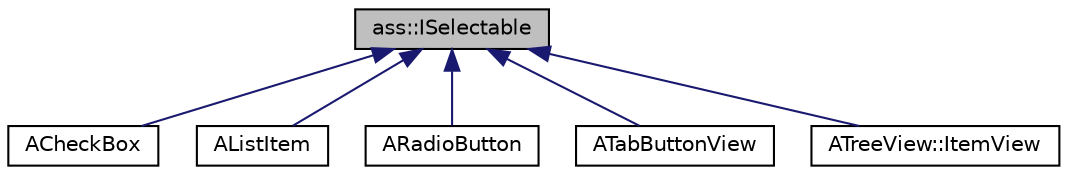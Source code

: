 digraph "ass::ISelectable"
{
 // LATEX_PDF_SIZE
  edge [fontname="Helvetica",fontsize="10",labelfontname="Helvetica",labelfontsize="10"];
  node [fontname="Helvetica",fontsize="10",shape=record];
  Node1 [label="ass::ISelectable",height=0.2,width=0.4,color="black", fillcolor="grey75", style="filled", fontcolor="black",tooltip=" "];
  Node1 -> Node2 [dir="back",color="midnightblue",fontsize="10",style="solid",fontname="Helvetica"];
  Node2 [label="ACheckBox",height=0.2,width=0.4,color="black", fillcolor="white", style="filled",URL="$classACheckBox.html",tooltip="A check box (without label)."];
  Node1 -> Node3 [dir="back",color="midnightblue",fontsize="10",style="solid",fontname="Helvetica"];
  Node3 [label="AListItem",height=0.2,width=0.4,color="black", fillcolor="white", style="filled",URL="$classAListItem.html",tooltip=" "];
  Node1 -> Node4 [dir="back",color="midnightblue",fontsize="10",style="solid",fontname="Helvetica"];
  Node4 [label="ARadioButton",height=0.2,width=0.4,color="black", fillcolor="white", style="filled",URL="$classARadioButton.html",tooltip="A radio button."];
  Node1 -> Node5 [dir="back",color="midnightblue",fontsize="10",style="solid",fontname="Helvetica"];
  Node5 [label="ATabButtonView",height=0.2,width=0.4,color="black", fillcolor="white", style="filled",URL="$classATabButtonView.html",tooltip=" "];
  Node1 -> Node6 [dir="back",color="midnightblue",fontsize="10",style="solid",fontname="Helvetica"];
  Node6 [label="ATreeView::ItemView",height=0.2,width=0.4,color="black", fillcolor="white", style="filled",URL="$classATreeView_1_1ItemView.html",tooltip=" "];
}
